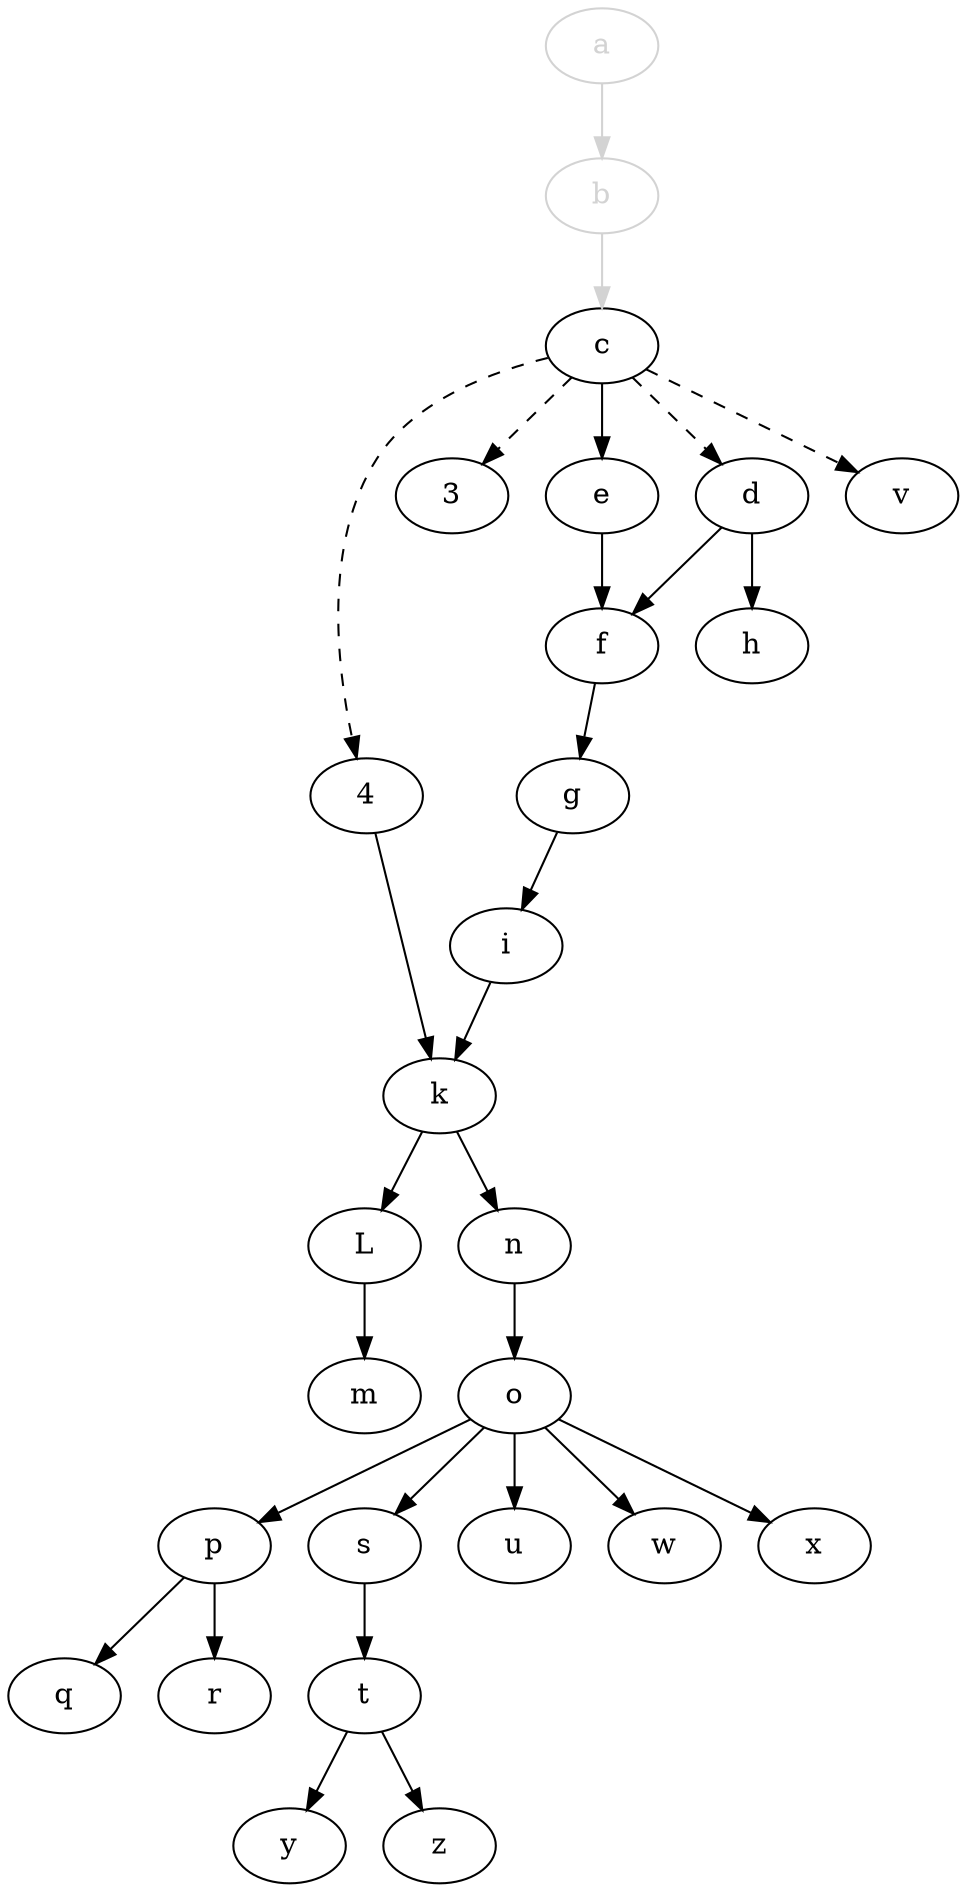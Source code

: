 digraph {
    4;
    3;
    a [color=lightgrey,fontcolor=lightgrey];
    b [color=lightgrey,fontcolor=lightgrey];
    c;
    d;
    e;
    f;
    g;
    h;
    i;
    k;
    L;
    m;
    n;
    o;
    p;
    q;
    r;
    s;
    t;
    u;
    v;
    w;
    x;
    y;
    z;

    4 -> k;
    c -> 4 [style=dashed];
    c -> 3 [style=dashed];
    c -> d [style=dashed];
    c -> v [style=dashed];
    a -> b [color=lightgrey];
    b -> c [color=lightgrey];
    c -> e;
    d -> f;
    e -> f;
    f -> g;
    d -> h;
    g -> i;
    i -> k;
    k -> L;
    L -> m;
    k -> n;
    n -> o;
    o -> p;
    p -> q;
    p -> r;
    o -> s;
    s -> t;
    o -> u;
    o -> w;
    o -> x;
    t -> y;
    t -> z;
}

